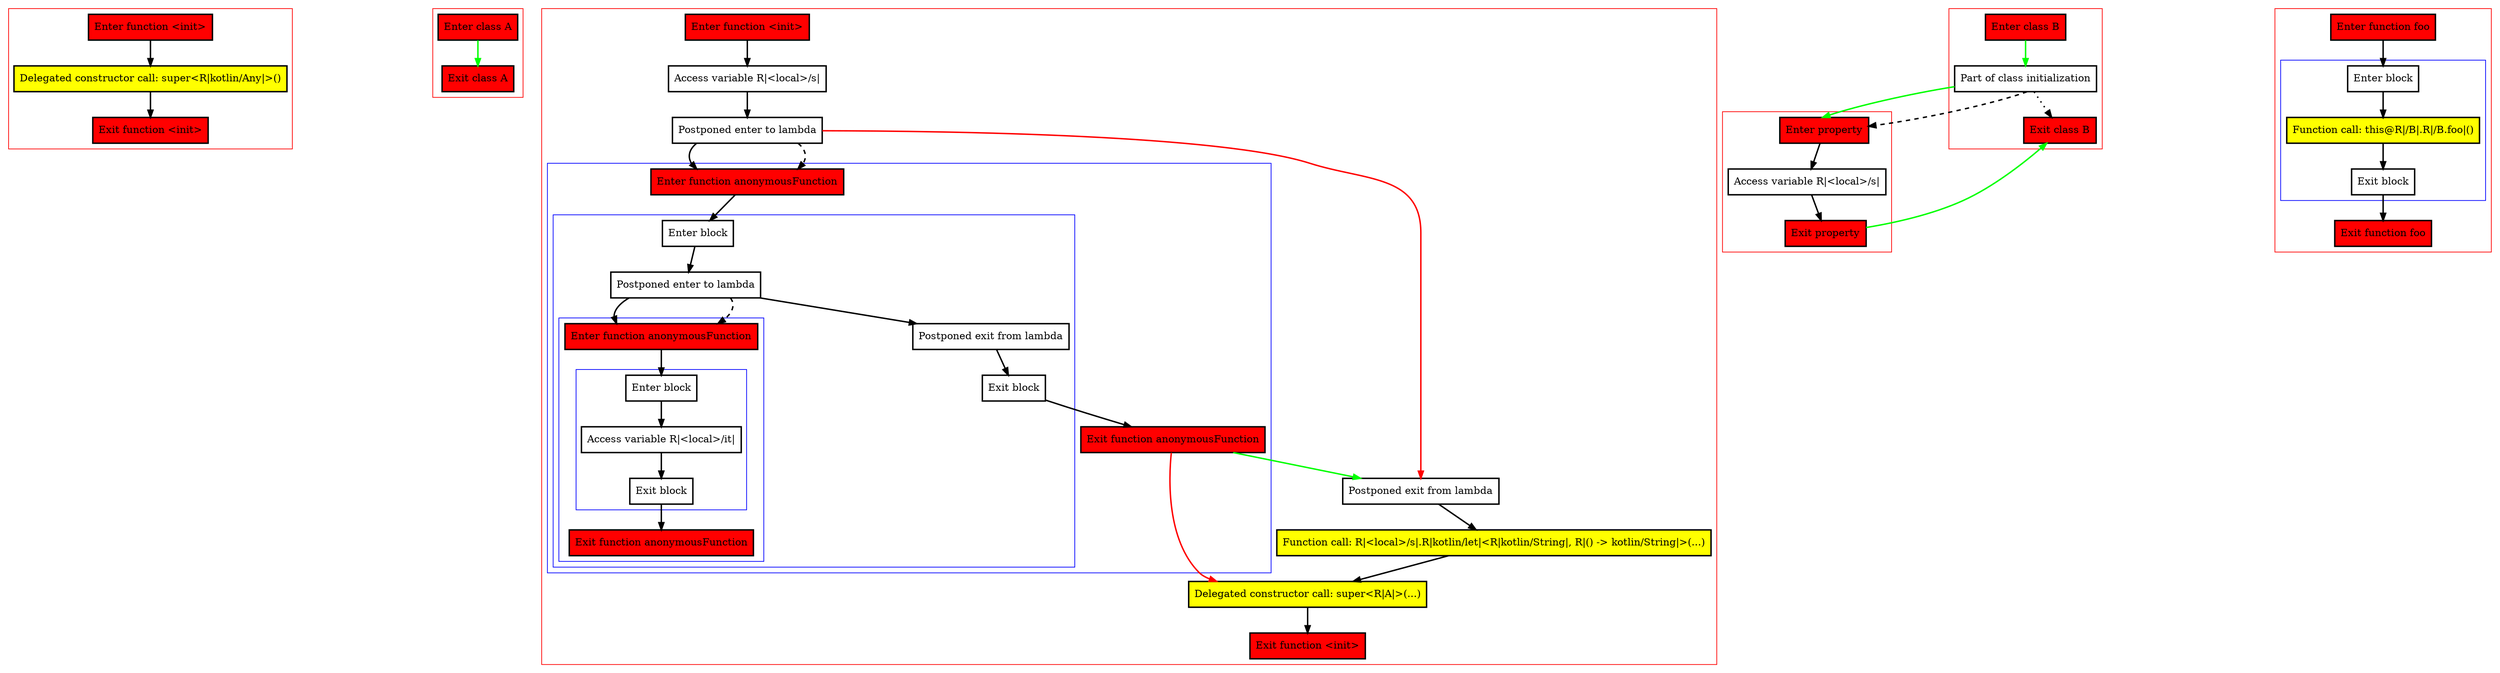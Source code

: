 digraph postponedLambdaInConstructor_kt {
    graph [nodesep=3]
    node [shape=box penwidth=2]
    edge [penwidth=2]

    subgraph cluster_0 {
        color=red
        0 [label="Enter function <init>" style="filled" fillcolor=red];
        1 [label="Delegated constructor call: super<R|kotlin/Any|>()" style="filled" fillcolor=yellow];
        2 [label="Exit function <init>" style="filled" fillcolor=red];
    }
    0 -> {1};
    1 -> {2};

    subgraph cluster_1 {
        color=red
        3 [label="Enter class A" style="filled" fillcolor=red];
        4 [label="Exit class A" style="filled" fillcolor=red];
    }
    3 -> {4} [color=green];

    subgraph cluster_2 {
        color=red
        5 [label="Enter function <init>" style="filled" fillcolor=red];
        6 [label="Access variable R|<local>/s|"];
        7 [label="Postponed enter to lambda"];
        subgraph cluster_3 {
            color=blue
            12 [label="Enter function anonymousFunction" style="filled" fillcolor=red];
            subgraph cluster_4 {
                color=blue
                13 [label="Enter block"];
                14 [label="Postponed enter to lambda"];
                subgraph cluster_5 {
                    color=blue
                    18 [label="Enter function anonymousFunction" style="filled" fillcolor=red];
                    subgraph cluster_6 {
                        color=blue
                        19 [label="Enter block"];
                        20 [label="Access variable R|<local>/it|"];
                        21 [label="Exit block"];
                    }
                    22 [label="Exit function anonymousFunction" style="filled" fillcolor=red];
                }
                15 [label="Postponed exit from lambda"];
                16 [label="Exit block"];
            }
            17 [label="Exit function anonymousFunction" style="filled" fillcolor=red];
        }
        8 [label="Postponed exit from lambda"];
        9 [label="Function call: R|<local>/s|.R|kotlin/let|<R|kotlin/String|, R|() -> kotlin/String|>(...)" style="filled" fillcolor=yellow];
        10 [label="Delegated constructor call: super<R|A|>(...)" style="filled" fillcolor=yellow];
        11 [label="Exit function <init>" style="filled" fillcolor=red];
    }
    5 -> {6};
    6 -> {7};
    7 -> {12};
    7 -> {8} [color=red];
    7 -> {12} [style=dashed];
    8 -> {9};
    9 -> {10};
    10 -> {11};
    12 -> {13};
    13 -> {14};
    14 -> {15 18};
    14 -> {18} [style=dashed];
    15 -> {16};
    16 -> {17};
    17 -> {10} [color=red];
    17 -> {8} [color=green];
    18 -> {19};
    19 -> {20};
    20 -> {21};
    21 -> {22};

    subgraph cluster_7 {
        color=red
        23 [label="Enter property" style="filled" fillcolor=red];
        24 [label="Access variable R|<local>/s|"];
        25 [label="Exit property" style="filled" fillcolor=red];
    }
    23 -> {24};
    24 -> {25};
    25 -> {33} [color=green];

    subgraph cluster_8 {
        color=red
        26 [label="Enter function foo" style="filled" fillcolor=red];
        subgraph cluster_9 {
            color=blue
            27 [label="Enter block"];
            28 [label="Function call: this@R|/B|.R|/B.foo|()" style="filled" fillcolor=yellow];
            29 [label="Exit block"];
        }
        30 [label="Exit function foo" style="filled" fillcolor=red];
    }
    26 -> {27};
    27 -> {28};
    28 -> {29};
    29 -> {30};

    subgraph cluster_10 {
        color=red
        31 [label="Enter class B" style="filled" fillcolor=red];
        32 [label="Part of class initialization"];
        33 [label="Exit class B" style="filled" fillcolor=red];
    }
    31 -> {32} [color=green];
    32 -> {33} [style=dotted];
    32 -> {23} [color=green];
    32 -> {23} [style=dashed];

}
